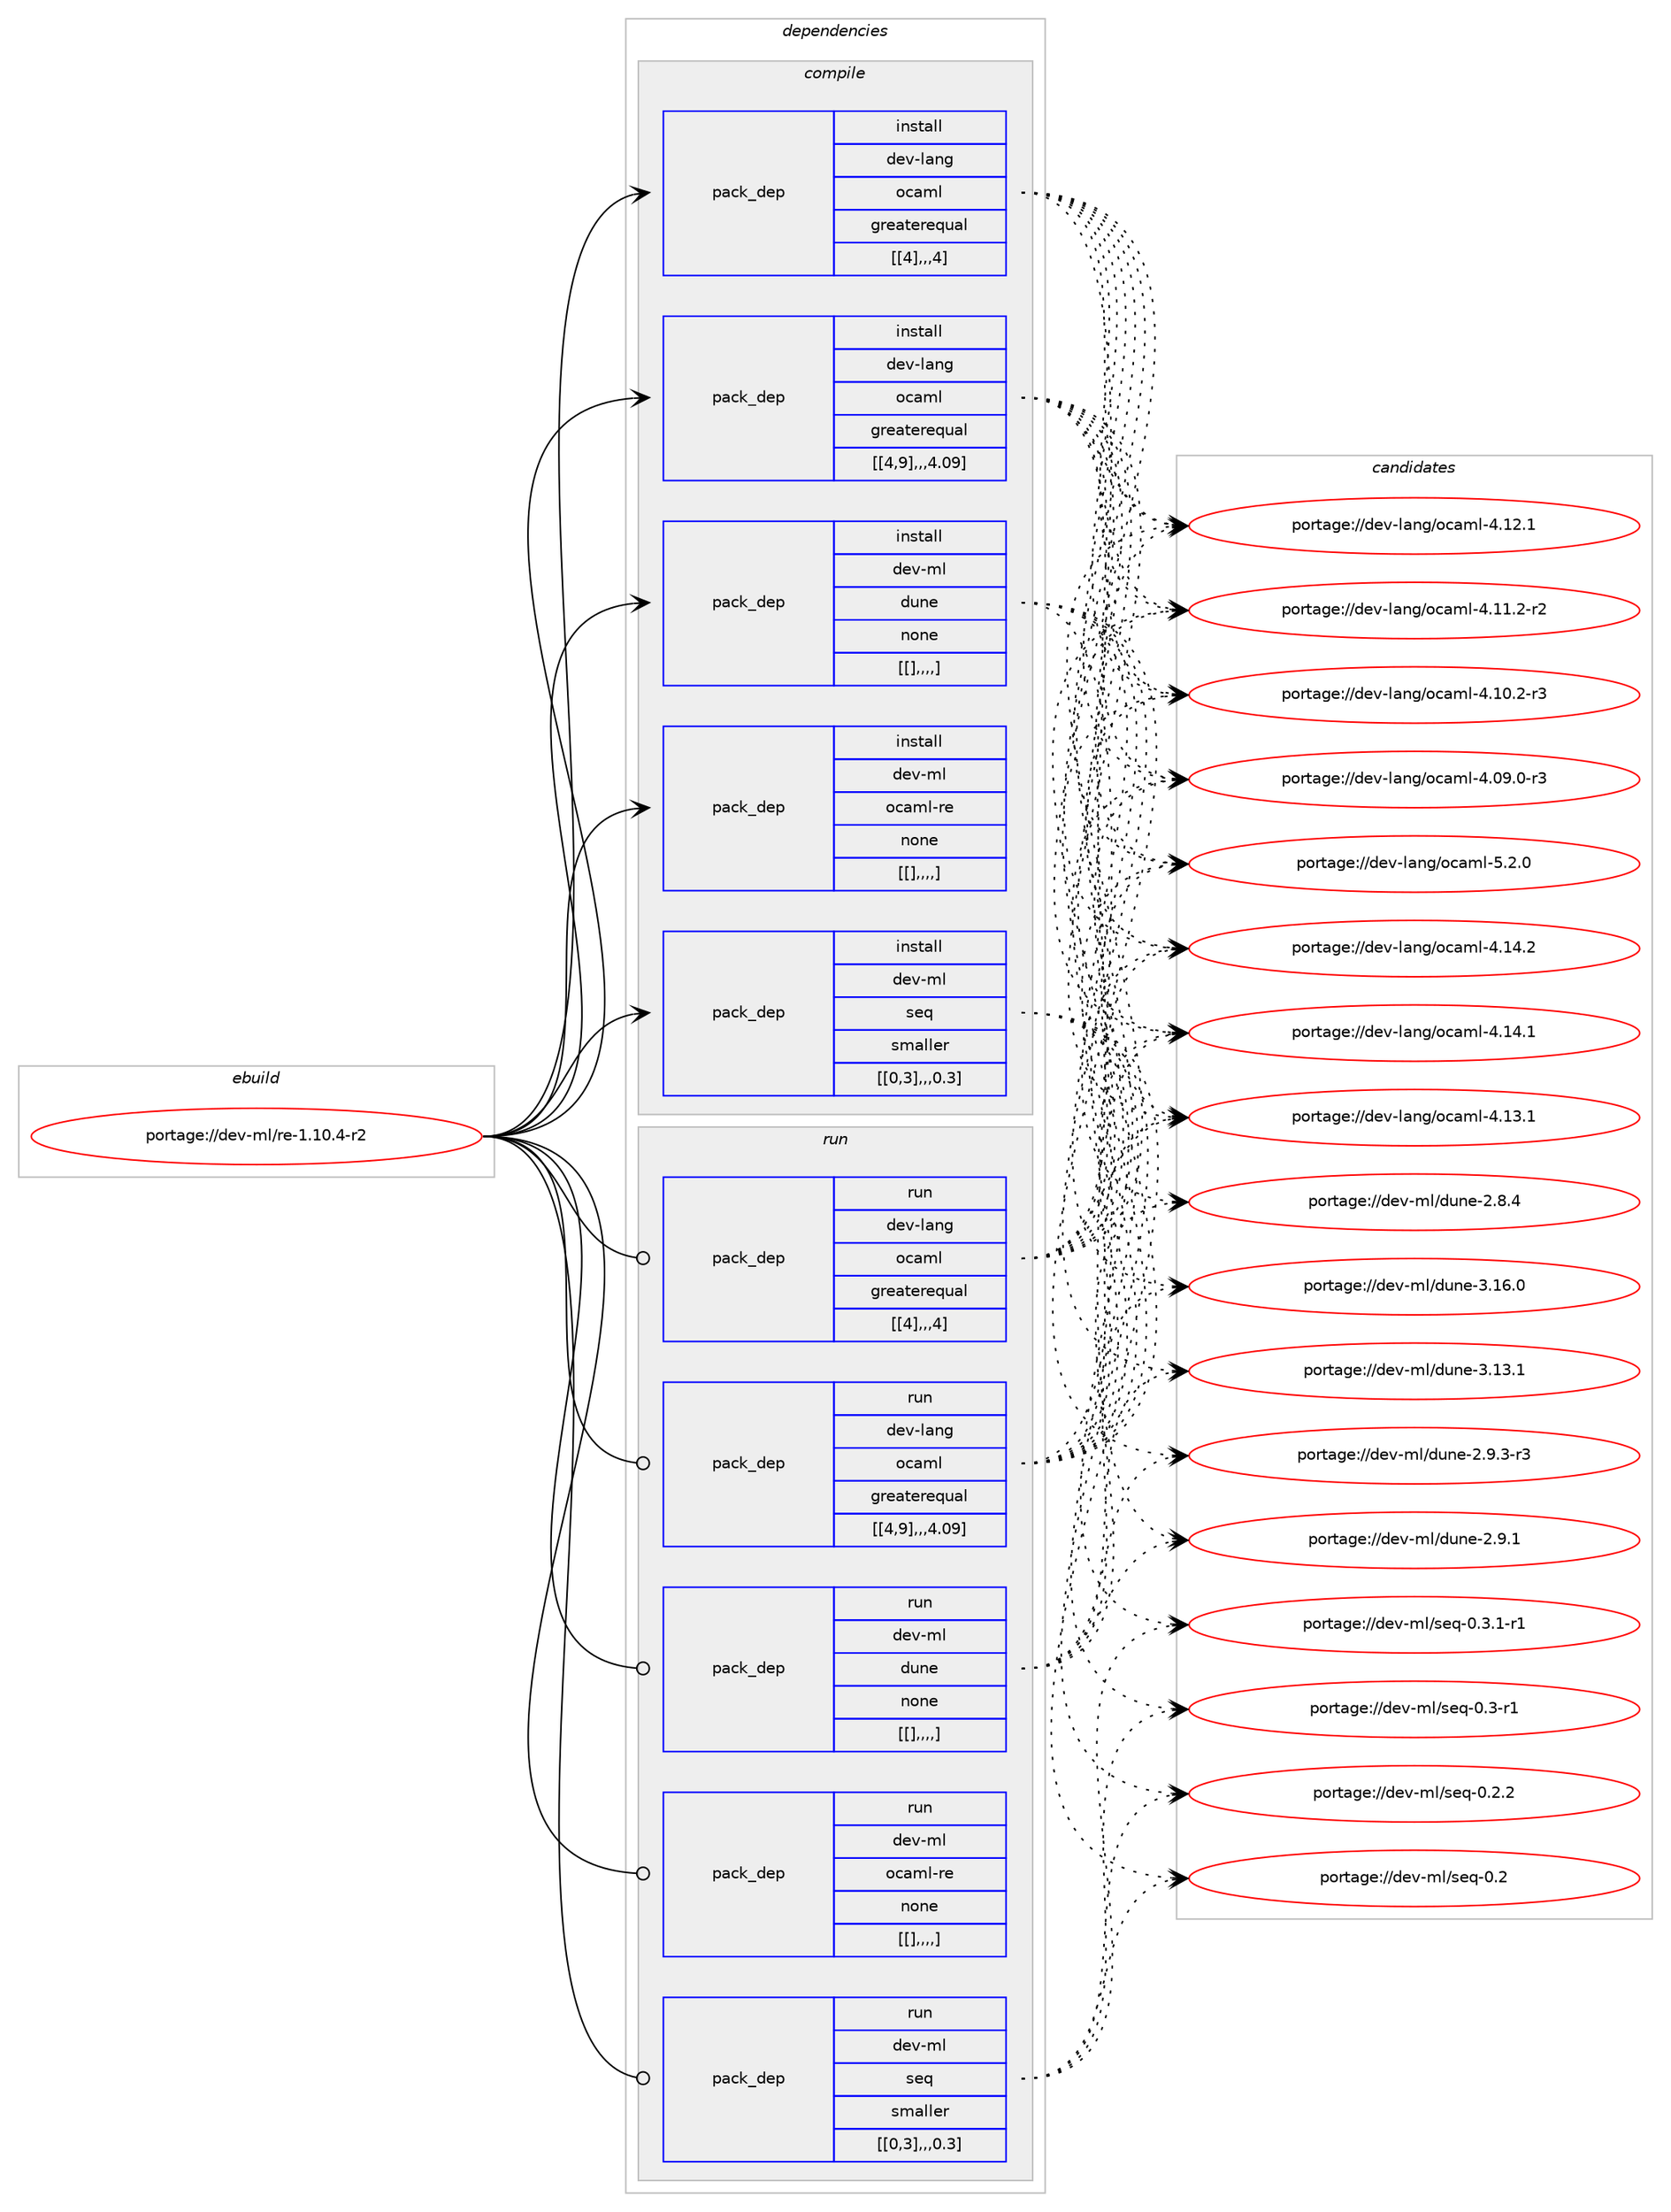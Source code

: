 digraph prolog {

# *************
# Graph options
# *************

newrank=true;
concentrate=true;
compound=true;
graph [rankdir=LR,fontname=Helvetica,fontsize=10,ranksep=1.5];#, ranksep=2.5, nodesep=0.2];
edge  [arrowhead=vee];
node  [fontname=Helvetica,fontsize=10];

# **********
# The ebuild
# **********

subgraph cluster_leftcol {
color=gray;
label=<<i>ebuild</i>>;
id [label="portage://dev-ml/re-1.10.4-r2", color=red, width=4, href="../dev-ml/re-1.10.4-r2.svg"];
}

# ****************
# The dependencies
# ****************

subgraph cluster_midcol {
color=gray;
label=<<i>dependencies</i>>;
subgraph cluster_compile {
fillcolor="#eeeeee";
style=filled;
label=<<i>compile</i>>;
subgraph pack95614 {
dependency128560 [label=<<TABLE BORDER="0" CELLBORDER="1" CELLSPACING="0" CELLPADDING="4" WIDTH="220"><TR><TD ROWSPAN="6" CELLPADDING="30">pack_dep</TD></TR><TR><TD WIDTH="110">install</TD></TR><TR><TD>dev-lang</TD></TR><TR><TD>ocaml</TD></TR><TR><TD>greaterequal</TD></TR><TR><TD>[[4],,,4]</TD></TR></TABLE>>, shape=none, color=blue];
}
id:e -> dependency128560:w [weight=20,style="solid",arrowhead="vee"];
subgraph pack95665 {
dependency128611 [label=<<TABLE BORDER="0" CELLBORDER="1" CELLSPACING="0" CELLPADDING="4" WIDTH="220"><TR><TD ROWSPAN="6" CELLPADDING="30">pack_dep</TD></TR><TR><TD WIDTH="110">install</TD></TR><TR><TD>dev-lang</TD></TR><TR><TD>ocaml</TD></TR><TR><TD>greaterequal</TD></TR><TR><TD>[[4,9],,,4.09]</TD></TR></TABLE>>, shape=none, color=blue];
}
id:e -> dependency128611:w [weight=20,style="solid",arrowhead="vee"];
subgraph pack95788 {
dependency128698 [label=<<TABLE BORDER="0" CELLBORDER="1" CELLSPACING="0" CELLPADDING="4" WIDTH="220"><TR><TD ROWSPAN="6" CELLPADDING="30">pack_dep</TD></TR><TR><TD WIDTH="110">install</TD></TR><TR><TD>dev-ml</TD></TR><TR><TD>dune</TD></TR><TR><TD>none</TD></TR><TR><TD>[[],,,,]</TD></TR></TABLE>>, shape=none, color=blue];
}
id:e -> dependency128698:w [weight=20,style="solid",arrowhead="vee"];
subgraph pack95802 {
dependency128729 [label=<<TABLE BORDER="0" CELLBORDER="1" CELLSPACING="0" CELLPADDING="4" WIDTH="220"><TR><TD ROWSPAN="6" CELLPADDING="30">pack_dep</TD></TR><TR><TD WIDTH="110">install</TD></TR><TR><TD>dev-ml</TD></TR><TR><TD>ocaml-re</TD></TR><TR><TD>none</TD></TR><TR><TD>[[],,,,]</TD></TR></TABLE>>, shape=none, color=blue];
}
id:e -> dependency128729:w [weight=20,style="solid",arrowhead="vee"];
subgraph pack95822 {
dependency128747 [label=<<TABLE BORDER="0" CELLBORDER="1" CELLSPACING="0" CELLPADDING="4" WIDTH="220"><TR><TD ROWSPAN="6" CELLPADDING="30">pack_dep</TD></TR><TR><TD WIDTH="110">install</TD></TR><TR><TD>dev-ml</TD></TR><TR><TD>seq</TD></TR><TR><TD>smaller</TD></TR><TR><TD>[[0,3],,,0.3]</TD></TR></TABLE>>, shape=none, color=blue];
}
id:e -> dependency128747:w [weight=20,style="solid",arrowhead="vee"];
}
subgraph cluster_compileandrun {
fillcolor="#eeeeee";
style=filled;
label=<<i>compile and run</i>>;
}
subgraph cluster_run {
fillcolor="#eeeeee";
style=filled;
label=<<i>run</i>>;
subgraph pack95974 {
dependency128891 [label=<<TABLE BORDER="0" CELLBORDER="1" CELLSPACING="0" CELLPADDING="4" WIDTH="220"><TR><TD ROWSPAN="6" CELLPADDING="30">pack_dep</TD></TR><TR><TD WIDTH="110">run</TD></TR><TR><TD>dev-lang</TD></TR><TR><TD>ocaml</TD></TR><TR><TD>greaterequal</TD></TR><TR><TD>[[4],,,4]</TD></TR></TABLE>>, shape=none, color=blue];
}
id:e -> dependency128891:w [weight=20,style="solid",arrowhead="odot"];
subgraph pack95980 {
dependency128900 [label=<<TABLE BORDER="0" CELLBORDER="1" CELLSPACING="0" CELLPADDING="4" WIDTH="220"><TR><TD ROWSPAN="6" CELLPADDING="30">pack_dep</TD></TR><TR><TD WIDTH="110">run</TD></TR><TR><TD>dev-lang</TD></TR><TR><TD>ocaml</TD></TR><TR><TD>greaterequal</TD></TR><TR><TD>[[4,9],,,4.09]</TD></TR></TABLE>>, shape=none, color=blue];
}
id:e -> dependency128900:w [weight=20,style="solid",arrowhead="odot"];
subgraph pack95988 {
dependency128919 [label=<<TABLE BORDER="0" CELLBORDER="1" CELLSPACING="0" CELLPADDING="4" WIDTH="220"><TR><TD ROWSPAN="6" CELLPADDING="30">pack_dep</TD></TR><TR><TD WIDTH="110">run</TD></TR><TR><TD>dev-ml</TD></TR><TR><TD>dune</TD></TR><TR><TD>none</TD></TR><TR><TD>[[],,,,]</TD></TR></TABLE>>, shape=none, color=blue];
}
id:e -> dependency128919:w [weight=20,style="solid",arrowhead="odot"];
subgraph pack96037 {
dependency128950 [label=<<TABLE BORDER="0" CELLBORDER="1" CELLSPACING="0" CELLPADDING="4" WIDTH="220"><TR><TD ROWSPAN="6" CELLPADDING="30">pack_dep</TD></TR><TR><TD WIDTH="110">run</TD></TR><TR><TD>dev-ml</TD></TR><TR><TD>ocaml-re</TD></TR><TR><TD>none</TD></TR><TR><TD>[[],,,,]</TD></TR></TABLE>>, shape=none, color=blue];
}
id:e -> dependency128950:w [weight=20,style="solid",arrowhead="odot"];
subgraph pack96041 {
dependency129005 [label=<<TABLE BORDER="0" CELLBORDER="1" CELLSPACING="0" CELLPADDING="4" WIDTH="220"><TR><TD ROWSPAN="6" CELLPADDING="30">pack_dep</TD></TR><TR><TD WIDTH="110">run</TD></TR><TR><TD>dev-ml</TD></TR><TR><TD>seq</TD></TR><TR><TD>smaller</TD></TR><TR><TD>[[0,3],,,0.3]</TD></TR></TABLE>>, shape=none, color=blue];
}
id:e -> dependency129005:w [weight=20,style="solid",arrowhead="odot"];
}
}

# **************
# The candidates
# **************

subgraph cluster_choices {
rank=same;
color=gray;
label=<<i>candidates</i>>;

subgraph choice95659 {
color=black;
nodesep=1;
choice1001011184510897110103471119997109108455346504648 [label="portage://dev-lang/ocaml-5.2.0", color=red, width=4,href="../dev-lang/ocaml-5.2.0.svg"];
choice100101118451089711010347111999710910845524649524650 [label="portage://dev-lang/ocaml-4.14.2", color=red, width=4,href="../dev-lang/ocaml-4.14.2.svg"];
choice100101118451089711010347111999710910845524649524649 [label="portage://dev-lang/ocaml-4.14.1", color=red, width=4,href="../dev-lang/ocaml-4.14.1.svg"];
choice100101118451089711010347111999710910845524649514649 [label="portage://dev-lang/ocaml-4.13.1", color=red, width=4,href="../dev-lang/ocaml-4.13.1.svg"];
choice100101118451089711010347111999710910845524649504649 [label="portage://dev-lang/ocaml-4.12.1", color=red, width=4,href="../dev-lang/ocaml-4.12.1.svg"];
choice1001011184510897110103471119997109108455246494946504511450 [label="portage://dev-lang/ocaml-4.11.2-r2", color=red, width=4,href="../dev-lang/ocaml-4.11.2-r2.svg"];
choice1001011184510897110103471119997109108455246494846504511451 [label="portage://dev-lang/ocaml-4.10.2-r3", color=red, width=4,href="../dev-lang/ocaml-4.10.2-r3.svg"];
choice1001011184510897110103471119997109108455246485746484511451 [label="portage://dev-lang/ocaml-4.09.0-r3", color=red, width=4,href="../dev-lang/ocaml-4.09.0-r3.svg"];
dependency128560:e -> choice1001011184510897110103471119997109108455346504648:w [style=dotted,weight="100"];
dependency128560:e -> choice100101118451089711010347111999710910845524649524650:w [style=dotted,weight="100"];
dependency128560:e -> choice100101118451089711010347111999710910845524649524649:w [style=dotted,weight="100"];
dependency128560:e -> choice100101118451089711010347111999710910845524649514649:w [style=dotted,weight="100"];
dependency128560:e -> choice100101118451089711010347111999710910845524649504649:w [style=dotted,weight="100"];
dependency128560:e -> choice1001011184510897110103471119997109108455246494946504511450:w [style=dotted,weight="100"];
dependency128560:e -> choice1001011184510897110103471119997109108455246494846504511451:w [style=dotted,weight="100"];
dependency128560:e -> choice1001011184510897110103471119997109108455246485746484511451:w [style=dotted,weight="100"];
}
subgraph choice95662 {
color=black;
nodesep=1;
choice1001011184510897110103471119997109108455346504648 [label="portage://dev-lang/ocaml-5.2.0", color=red, width=4,href="../dev-lang/ocaml-5.2.0.svg"];
choice100101118451089711010347111999710910845524649524650 [label="portage://dev-lang/ocaml-4.14.2", color=red, width=4,href="../dev-lang/ocaml-4.14.2.svg"];
choice100101118451089711010347111999710910845524649524649 [label="portage://dev-lang/ocaml-4.14.1", color=red, width=4,href="../dev-lang/ocaml-4.14.1.svg"];
choice100101118451089711010347111999710910845524649514649 [label="portage://dev-lang/ocaml-4.13.1", color=red, width=4,href="../dev-lang/ocaml-4.13.1.svg"];
choice100101118451089711010347111999710910845524649504649 [label="portage://dev-lang/ocaml-4.12.1", color=red, width=4,href="../dev-lang/ocaml-4.12.1.svg"];
choice1001011184510897110103471119997109108455246494946504511450 [label="portage://dev-lang/ocaml-4.11.2-r2", color=red, width=4,href="../dev-lang/ocaml-4.11.2-r2.svg"];
choice1001011184510897110103471119997109108455246494846504511451 [label="portage://dev-lang/ocaml-4.10.2-r3", color=red, width=4,href="../dev-lang/ocaml-4.10.2-r3.svg"];
choice1001011184510897110103471119997109108455246485746484511451 [label="portage://dev-lang/ocaml-4.09.0-r3", color=red, width=4,href="../dev-lang/ocaml-4.09.0-r3.svg"];
dependency128611:e -> choice1001011184510897110103471119997109108455346504648:w [style=dotted,weight="100"];
dependency128611:e -> choice100101118451089711010347111999710910845524649524650:w [style=dotted,weight="100"];
dependency128611:e -> choice100101118451089711010347111999710910845524649524649:w [style=dotted,weight="100"];
dependency128611:e -> choice100101118451089711010347111999710910845524649514649:w [style=dotted,weight="100"];
dependency128611:e -> choice100101118451089711010347111999710910845524649504649:w [style=dotted,weight="100"];
dependency128611:e -> choice1001011184510897110103471119997109108455246494946504511450:w [style=dotted,weight="100"];
dependency128611:e -> choice1001011184510897110103471119997109108455246494846504511451:w [style=dotted,weight="100"];
dependency128611:e -> choice1001011184510897110103471119997109108455246485746484511451:w [style=dotted,weight="100"];
}
subgraph choice95684 {
color=black;
nodesep=1;
choice100101118451091084710011711010145514649544648 [label="portage://dev-ml/dune-3.16.0", color=red, width=4,href="../dev-ml/dune-3.16.0.svg"];
choice100101118451091084710011711010145514649514649 [label="portage://dev-ml/dune-3.13.1", color=red, width=4,href="../dev-ml/dune-3.13.1.svg"];
choice10010111845109108471001171101014550465746514511451 [label="portage://dev-ml/dune-2.9.3-r3", color=red, width=4,href="../dev-ml/dune-2.9.3-r3.svg"];
choice1001011184510910847100117110101455046574649 [label="portage://dev-ml/dune-2.9.1", color=red, width=4,href="../dev-ml/dune-2.9.1.svg"];
choice1001011184510910847100117110101455046564652 [label="portage://dev-ml/dune-2.8.4", color=red, width=4,href="../dev-ml/dune-2.8.4.svg"];
dependency128698:e -> choice100101118451091084710011711010145514649544648:w [style=dotted,weight="100"];
dependency128698:e -> choice100101118451091084710011711010145514649514649:w [style=dotted,weight="100"];
dependency128698:e -> choice10010111845109108471001171101014550465746514511451:w [style=dotted,weight="100"];
dependency128698:e -> choice1001011184510910847100117110101455046574649:w [style=dotted,weight="100"];
dependency128698:e -> choice1001011184510910847100117110101455046564652:w [style=dotted,weight="100"];
}
subgraph choice95689 {
color=black;
nodesep=1;
}
subgraph choice95691 {
color=black;
nodesep=1;
choice10010111845109108471151011134548465146494511449 [label="portage://dev-ml/seq-0.3.1-r1", color=red, width=4,href="../dev-ml/seq-0.3.1-r1.svg"];
choice1001011184510910847115101113454846514511449 [label="portage://dev-ml/seq-0.3-r1", color=red, width=4,href="../dev-ml/seq-0.3-r1.svg"];
choice1001011184510910847115101113454846504650 [label="portage://dev-ml/seq-0.2.2", color=red, width=4,href="../dev-ml/seq-0.2.2.svg"];
choice100101118451091084711510111345484650 [label="portage://dev-ml/seq-0.2", color=red, width=4,href="../dev-ml/seq-0.2.svg"];
dependency128747:e -> choice10010111845109108471151011134548465146494511449:w [style=dotted,weight="100"];
dependency128747:e -> choice1001011184510910847115101113454846514511449:w [style=dotted,weight="100"];
dependency128747:e -> choice1001011184510910847115101113454846504650:w [style=dotted,weight="100"];
dependency128747:e -> choice100101118451091084711510111345484650:w [style=dotted,weight="100"];
}
subgraph choice95715 {
color=black;
nodesep=1;
choice1001011184510897110103471119997109108455346504648 [label="portage://dev-lang/ocaml-5.2.0", color=red, width=4,href="../dev-lang/ocaml-5.2.0.svg"];
choice100101118451089711010347111999710910845524649524650 [label="portage://dev-lang/ocaml-4.14.2", color=red, width=4,href="../dev-lang/ocaml-4.14.2.svg"];
choice100101118451089711010347111999710910845524649524649 [label="portage://dev-lang/ocaml-4.14.1", color=red, width=4,href="../dev-lang/ocaml-4.14.1.svg"];
choice100101118451089711010347111999710910845524649514649 [label="portage://dev-lang/ocaml-4.13.1", color=red, width=4,href="../dev-lang/ocaml-4.13.1.svg"];
choice100101118451089711010347111999710910845524649504649 [label="portage://dev-lang/ocaml-4.12.1", color=red, width=4,href="../dev-lang/ocaml-4.12.1.svg"];
choice1001011184510897110103471119997109108455246494946504511450 [label="portage://dev-lang/ocaml-4.11.2-r2", color=red, width=4,href="../dev-lang/ocaml-4.11.2-r2.svg"];
choice1001011184510897110103471119997109108455246494846504511451 [label="portage://dev-lang/ocaml-4.10.2-r3", color=red, width=4,href="../dev-lang/ocaml-4.10.2-r3.svg"];
choice1001011184510897110103471119997109108455246485746484511451 [label="portage://dev-lang/ocaml-4.09.0-r3", color=red, width=4,href="../dev-lang/ocaml-4.09.0-r3.svg"];
dependency128891:e -> choice1001011184510897110103471119997109108455346504648:w [style=dotted,weight="100"];
dependency128891:e -> choice100101118451089711010347111999710910845524649524650:w [style=dotted,weight="100"];
dependency128891:e -> choice100101118451089711010347111999710910845524649524649:w [style=dotted,weight="100"];
dependency128891:e -> choice100101118451089711010347111999710910845524649514649:w [style=dotted,weight="100"];
dependency128891:e -> choice100101118451089711010347111999710910845524649504649:w [style=dotted,weight="100"];
dependency128891:e -> choice1001011184510897110103471119997109108455246494946504511450:w [style=dotted,weight="100"];
dependency128891:e -> choice1001011184510897110103471119997109108455246494846504511451:w [style=dotted,weight="100"];
dependency128891:e -> choice1001011184510897110103471119997109108455246485746484511451:w [style=dotted,weight="100"];
}
subgraph choice95725 {
color=black;
nodesep=1;
choice1001011184510897110103471119997109108455346504648 [label="portage://dev-lang/ocaml-5.2.0", color=red, width=4,href="../dev-lang/ocaml-5.2.0.svg"];
choice100101118451089711010347111999710910845524649524650 [label="portage://dev-lang/ocaml-4.14.2", color=red, width=4,href="../dev-lang/ocaml-4.14.2.svg"];
choice100101118451089711010347111999710910845524649524649 [label="portage://dev-lang/ocaml-4.14.1", color=red, width=4,href="../dev-lang/ocaml-4.14.1.svg"];
choice100101118451089711010347111999710910845524649514649 [label="portage://dev-lang/ocaml-4.13.1", color=red, width=4,href="../dev-lang/ocaml-4.13.1.svg"];
choice100101118451089711010347111999710910845524649504649 [label="portage://dev-lang/ocaml-4.12.1", color=red, width=4,href="../dev-lang/ocaml-4.12.1.svg"];
choice1001011184510897110103471119997109108455246494946504511450 [label="portage://dev-lang/ocaml-4.11.2-r2", color=red, width=4,href="../dev-lang/ocaml-4.11.2-r2.svg"];
choice1001011184510897110103471119997109108455246494846504511451 [label="portage://dev-lang/ocaml-4.10.2-r3", color=red, width=4,href="../dev-lang/ocaml-4.10.2-r3.svg"];
choice1001011184510897110103471119997109108455246485746484511451 [label="portage://dev-lang/ocaml-4.09.0-r3", color=red, width=4,href="../dev-lang/ocaml-4.09.0-r3.svg"];
dependency128900:e -> choice1001011184510897110103471119997109108455346504648:w [style=dotted,weight="100"];
dependency128900:e -> choice100101118451089711010347111999710910845524649524650:w [style=dotted,weight="100"];
dependency128900:e -> choice100101118451089711010347111999710910845524649524649:w [style=dotted,weight="100"];
dependency128900:e -> choice100101118451089711010347111999710910845524649514649:w [style=dotted,weight="100"];
dependency128900:e -> choice100101118451089711010347111999710910845524649504649:w [style=dotted,weight="100"];
dependency128900:e -> choice1001011184510897110103471119997109108455246494946504511450:w [style=dotted,weight="100"];
dependency128900:e -> choice1001011184510897110103471119997109108455246494846504511451:w [style=dotted,weight="100"];
dependency128900:e -> choice1001011184510897110103471119997109108455246485746484511451:w [style=dotted,weight="100"];
}
subgraph choice95760 {
color=black;
nodesep=1;
choice100101118451091084710011711010145514649544648 [label="portage://dev-ml/dune-3.16.0", color=red, width=4,href="../dev-ml/dune-3.16.0.svg"];
choice100101118451091084710011711010145514649514649 [label="portage://dev-ml/dune-3.13.1", color=red, width=4,href="../dev-ml/dune-3.13.1.svg"];
choice10010111845109108471001171101014550465746514511451 [label="portage://dev-ml/dune-2.9.3-r3", color=red, width=4,href="../dev-ml/dune-2.9.3-r3.svg"];
choice1001011184510910847100117110101455046574649 [label="portage://dev-ml/dune-2.9.1", color=red, width=4,href="../dev-ml/dune-2.9.1.svg"];
choice1001011184510910847100117110101455046564652 [label="portage://dev-ml/dune-2.8.4", color=red, width=4,href="../dev-ml/dune-2.8.4.svg"];
dependency128919:e -> choice100101118451091084710011711010145514649544648:w [style=dotted,weight="100"];
dependency128919:e -> choice100101118451091084710011711010145514649514649:w [style=dotted,weight="100"];
dependency128919:e -> choice10010111845109108471001171101014550465746514511451:w [style=dotted,weight="100"];
dependency128919:e -> choice1001011184510910847100117110101455046574649:w [style=dotted,weight="100"];
dependency128919:e -> choice1001011184510910847100117110101455046564652:w [style=dotted,weight="100"];
}
subgraph choice95791 {
color=black;
nodesep=1;
}
subgraph choice95794 {
color=black;
nodesep=1;
choice10010111845109108471151011134548465146494511449 [label="portage://dev-ml/seq-0.3.1-r1", color=red, width=4,href="../dev-ml/seq-0.3.1-r1.svg"];
choice1001011184510910847115101113454846514511449 [label="portage://dev-ml/seq-0.3-r1", color=red, width=4,href="../dev-ml/seq-0.3-r1.svg"];
choice1001011184510910847115101113454846504650 [label="portage://dev-ml/seq-0.2.2", color=red, width=4,href="../dev-ml/seq-0.2.2.svg"];
choice100101118451091084711510111345484650 [label="portage://dev-ml/seq-0.2", color=red, width=4,href="../dev-ml/seq-0.2.svg"];
dependency129005:e -> choice10010111845109108471151011134548465146494511449:w [style=dotted,weight="100"];
dependency129005:e -> choice1001011184510910847115101113454846514511449:w [style=dotted,weight="100"];
dependency129005:e -> choice1001011184510910847115101113454846504650:w [style=dotted,weight="100"];
dependency129005:e -> choice100101118451091084711510111345484650:w [style=dotted,weight="100"];
}
}

}
